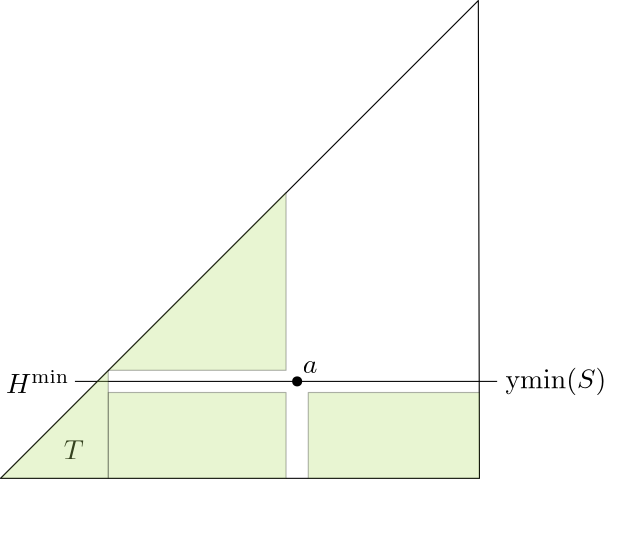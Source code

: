 <?xml version="1.0"?>
<!DOCTYPE ipe SYSTEM "ipe.dtd">
<ipe version="70206" creator="Ipe 7.2.7">
<info created="D:20170201142402" modified="D:20170519160119"/>
<preamble>\usepackage{amsmath}
\DeclareMathOperator{\xmin}{xmin}
\DeclareMathOperator{\xmax}{xmax}
\DeclareMathOperator{\ymin}{ymin}
\DeclareMathOperator{\ymax}{ymax}</preamble>
<ipestyle name="basic">
<symbol name="arrow/arc(spx)">
<path stroke="sym-stroke" fill="sym-stroke" pen="sym-pen">
0 0 m
-1 0.333 l
-1 -0.333 l
h
</path>
</symbol>
<symbol name="arrow/farc(spx)">
<path stroke="sym-stroke" fill="white" pen="sym-pen">
0 0 m
-1 0.333 l
-1 -0.333 l
h
</path>
</symbol>
<symbol name="arrow/ptarc(spx)">
<path stroke="sym-stroke" fill="sym-stroke" pen="sym-pen">
0 0 m
-1 0.333 l
-0.8 0 l
-1 -0.333 l
h
</path>
</symbol>
<symbol name="arrow/fptarc(spx)">
<path stroke="sym-stroke" fill="white" pen="sym-pen">
0 0 m
-1 0.333 l
-0.8 0 l
-1 -0.333 l
h
</path>
</symbol>
<symbol name="mark/circle(sx)" transformations="translations">
<path fill="sym-stroke">
0.6 0 0 0.6 0 0 e
0.4 0 0 0.4 0 0 e
</path>
</symbol>
<symbol name="mark/disk(sx)" transformations="translations">
<path fill="sym-stroke">
0.6 0 0 0.6 0 0 e
</path>
</symbol>
<symbol name="mark/fdisk(sfx)" transformations="translations">
<group>
<path fill="sym-fill">
0.5 0 0 0.5 0 0 e
</path>
<path fill="sym-stroke" fillrule="eofill">
0.6 0 0 0.6 0 0 e
0.4 0 0 0.4 0 0 e
</path>
</group>
</symbol>
<symbol name="mark/box(sx)" transformations="translations">
<path fill="sym-stroke" fillrule="eofill">
-0.6 -0.6 m
0.6 -0.6 l
0.6 0.6 l
-0.6 0.6 l
h
-0.4 -0.4 m
0.4 -0.4 l
0.4 0.4 l
-0.4 0.4 l
h
</path>
</symbol>
<symbol name="mark/square(sx)" transformations="translations">
<path fill="sym-stroke">
-0.6 -0.6 m
0.6 -0.6 l
0.6 0.6 l
-0.6 0.6 l
h
</path>
</symbol>
<symbol name="mark/fsquare(sfx)" transformations="translations">
<group>
<path fill="sym-fill">
-0.5 -0.5 m
0.5 -0.5 l
0.5 0.5 l
-0.5 0.5 l
h
</path>
<path fill="sym-stroke" fillrule="eofill">
-0.6 -0.6 m
0.6 -0.6 l
0.6 0.6 l
-0.6 0.6 l
h
-0.4 -0.4 m
0.4 -0.4 l
0.4 0.4 l
-0.4 0.4 l
h
</path>
</group>
</symbol>
<symbol name="mark/cross(sx)" transformations="translations">
<group>
<path fill="sym-stroke">
-0.43 -0.57 m
0.57 0.43 l
0.43 0.57 l
-0.57 -0.43 l
h
</path>
<path fill="sym-stroke">
-0.43 0.57 m
0.57 -0.43 l
0.43 -0.57 l
-0.57 0.43 l
h
</path>
</group>
</symbol>
<symbol name="arrow/fnormal(spx)">
<path stroke="sym-stroke" fill="white" pen="sym-pen">
0 0 m
-1 0.333 l
-1 -0.333 l
h
</path>
</symbol>
<symbol name="arrow/pointed(spx)">
<path stroke="sym-stroke" fill="sym-stroke" pen="sym-pen">
0 0 m
-1 0.333 l
-0.8 0 l
-1 -0.333 l
h
</path>
</symbol>
<symbol name="arrow/fpointed(spx)">
<path stroke="sym-stroke" fill="white" pen="sym-pen">
0 0 m
-1 0.333 l
-0.8 0 l
-1 -0.333 l
h
</path>
</symbol>
<symbol name="arrow/linear(spx)">
<path stroke="sym-stroke" pen="sym-pen">
-1 0.333 m
0 0 l
-1 -0.333 l
</path>
</symbol>
<symbol name="arrow/fdouble(spx)">
<path stroke="sym-stroke" fill="white" pen="sym-pen">
0 0 m
-1 0.333 l
-1 -0.333 l
h
-1 0 m
-2 0.333 l
-2 -0.333 l
h
</path>
</symbol>
<symbol name="arrow/double(spx)">
<path stroke="sym-stroke" fill="sym-stroke" pen="sym-pen">
0 0 m
-1 0.333 l
-1 -0.333 l
h
-1 0 m
-2 0.333 l
-2 -0.333 l
h
</path>
</symbol>
<pen name="heavier" value="0.8"/>
<pen name="fat" value="1.2"/>
<pen name="ultrafat" value="2"/>
<symbolsize name="large" value="5"/>
<symbolsize name="small" value="2"/>
<symbolsize name="tiny" value="1.1"/>
<arrowsize name="large" value="10"/>
<arrowsize name="small" value="5"/>
<arrowsize name="tiny" value="3"/>
<color name="red" value="1 0 0"/>
<color name="green" value="0 1 0"/>
<color name="blue" value="0 0 1"/>
<color name="yellow" value="1 1 0"/>
<color name="orange" value="1 0.647 0"/>
<color name="gold" value="1 0.843 0"/>
<color name="purple" value="0.627 0.125 0.941"/>
<color name="gray" value="0.745"/>
<color name="brown" value="0.647 0.165 0.165"/>
<color name="navy" value="0 0 0.502"/>
<color name="pink" value="1 0.753 0.796"/>
<color name="seagreen" value="0.18 0.545 0.341"/>
<color name="turquoise" value="0.251 0.878 0.816"/>
<color name="violet" value="0.933 0.51 0.933"/>
<color name="darkblue" value="0 0 0.545"/>
<color name="darkcyan" value="0 0.545 0.545"/>
<color name="darkgray" value="0.663"/>
<color name="darkgreen" value="0 0.392 0"/>
<color name="darkmagenta" value="0.545 0 0.545"/>
<color name="darkorange" value="1 0.549 0"/>
<color name="darkred" value="0.545 0 0"/>
<color name="lightblue" value="0.678 0.847 0.902"/>
<color name="lightcyan" value="0.878 1 1"/>
<color name="lightgray" value="0.827"/>
<color name="lightgreen" value="0.565 0.933 0.565"/>
<color name="lightyellow" value="1 1 0.878"/>
<dashstyle name="dashed" value="[4] 0"/>
<dashstyle name="dotted" value="[1 3] 0"/>
<dashstyle name="dash dotted" value="[4 2 1 2] 0"/>
<dashstyle name="dash dot dotted" value="[4 2 1 2 1 2] 0"/>
<textsize name="large" value="\large"/>
<textsize name="small" value="\small"/>
<textsize name="tiny" value="\tiny"/>
<textsize name="Large" value="\Large"/>
<textsize name="LARGE" value="\LARGE"/>
<textsize name="huge" value="\huge"/>
<textsize name="Huge" value="\Huge"/>
<textsize name="footnote" value="\footnotesize"/>
<textstyle name="center" begin="\begin{center}" end="\end{center}"/>
<textstyle name="itemize" begin="\begin{itemize}" end="\end{itemize}"/>
<textstyle name="item" begin="\begin{itemize}\item{}" end="\end{itemize}"/>
<gridsize name="4 pts" value="4"/>
<gridsize name="8 pts (~3 mm)" value="8"/>
<gridsize name="16 pts (~6 mm)" value="16"/>
<gridsize name="32 pts (~12 mm)" value="32"/>
<gridsize name="10 pts (~3.5 mm)" value="10"/>
<gridsize name="20 pts (~7 mm)" value="20"/>
<gridsize name="14 pts (~5 mm)" value="14"/>
<gridsize name="28 pts (~10 mm)" value="28"/>
<gridsize name="56 pts (~20 mm)" value="56"/>
<anglesize name="90 deg" value="90"/>
<anglesize name="60 deg" value="60"/>
<anglesize name="45 deg" value="45"/>
<anglesize name="30 deg" value="30"/>
<anglesize name="22.5 deg" value="22.5"/>
<opacity name="10%" value="0.1"/>
<opacity name="30%" value="0.3"/>
<opacity name="50%" value="0.5"/>
<opacity name="75%" value="0.75"/>
<tiling name="falling" angle="-60" step="4" width="1"/>
<tiling name="rising" angle="30" step="4" width="1"/>
</ipestyle>
<ipestyle name="colors">
<color name="aliceblue" value="0.941 0.973 1"/>
<color name="brew1" value="0.552 0.827 0.78"/>
<color name="brew2" value="1 1 0.701"/>
<color name="brew3" value="0.745 0.729 0.854"/>
<color name="brew4" value="0.984 0.501 0.447"/>
<color name="brew5" value="0.501 0.694 0.827"/>
<color name="brew6" value="0.992 0.705 0.384"/>
<color name="brew7" value="0.701 0.87 0.411"/>
<color name="brew8" value="0.988 0.803 0.898"/>
</ipestyle>
<ipestyle>
<opacity name="10%" value="0.1"/>
<opacity name="30%" value="0.3"/>
<opacity name="50%" value="0.5"/>
<opacity name="20%" value="0.2"/>
<opacity name="40%" value="0.4"/>
<opacity name="60%" value="0.6"/>
<opacity name="70%" value="0.7"/>
<opacity name="80%" value="0.8"/>
<opacity name="90%" value="0.9"/>
</ipestyle>
<page>
<layer name="base"/>
<layer name="alpha-1"/>
<layer name="alpha-2"/>
<layer name="alpha-3"/>
<layer name="xmin"/>
<layer name="beta-1"/>
<layer name="beta-2"/>
<layer name="gamma-1"/>
<layer name="gamma-2"/>
<layer name="beta"/>
<layer name="zeta"/>
<view layers="base alpha-1 alpha-2 alpha-3" active="alpha-1"/>
<view layers="base alpha-1 alpha-2 alpha-3 xmin" active="xmin"/>
<view layers="base alpha-1 alpha-2 alpha-3 xmin beta-1" active="beta-1"/>
<view layers="base alpha-1 alpha-2 alpha-3 xmin beta-1 gamma-1 gamma-2" active="gamma-1"/>
<view layers="base alpha-1 beta-1 beta" active="beta"/>
<view layers="base alpha-1 alpha-3 xmin beta-1 gamma-1 zeta" active="zeta"/>
<path layer="gamma-1" stroke="black" fill="brew7">
228 732 m
228 576 l
</path>
<path layer="beta-1" stroke="black" fill="brew7" opacity="30%">
200 648 m
200 585.104 l
160.02 585.104 l
160.02 648 l
h
</path>
<path stroke="black" fill="brew7" opacity="30%">
208 648 m
208 585.104 l
261.625 585.104 l
261.625 648 l
h
</path>
<path layer="gamma-2" stroke="black" fill="brew7" opacity="30%">
224 640 m
224 720 l
144 640 l
h
</path>
<path layer="base" matrix="1 0 0 1 -55.975 378.704" stroke="black">
145.2 206.4 m
317.2 378.4 l
317.6 206.4 l
h
</path>
<path layer="alpha-2" stroke="black" fill="brew7" opacity="30%">
200 616 m
200 585.104 l
261.625 585.104 l
261.625 616 l
h
</path>
<path stroke="black" fill="brew7" opacity="30%">
192 616 m
192 585.104 l
127.99 585.104 l
127.99 616 l
h
</path>
<path layer="xmin" stroke="black" fill="brew7" opacity="30%">
184 680 m
261.404 679.978 l
261.225 757.104 l
h
</path>
<use layer="alpha-1" matrix="1 0 0 1 -3.8512 0.133479" name="mark/disk(sx)" pos="199.851 619.867" size="normal" stroke="black"/>
<path layer="xmin" stroke="black" fill="brew7">
180 684 m
180 576 l
</path>
<path layer="alpha-1" stroke="black" fill="brew7">
268 620 m
116 620 l
</path>
<path layer="xmin" stroke="black" fill="brew7">
268 676 m
172 676 l
</path>
<text matrix="1 0 0 1 0 3" transformations="translations" pos="180 564" stroke="black" type="label" width="36.295" height="7.473" depth="2.49" halign="center" valign="baseline" style="math">\xmin(S)</text>
<text layer="alpha-2" transformations="translations" pos="112 592" stroke="black" type="label" width="7.206" height="6.808" depth="0" valign="baseline" style="math">T</text>
<text layer="gamma-1" transformations="translations" pos="240 660" stroke="black" type="label" width="7.641" height="6.808" depth="0" valign="baseline" style="math">R</text>
<text matrix="1 0 0 1 48 3" transformations="translations" pos="180 564" stroke="black" type="label" width="42.812" height="7.473" depth="2.49" halign="center" valign="baseline" style="math">\xmax(S^*)</text>
<use matrix="1 0 0 1 16 8" name="mark/disk(sx)" pos="212 628" size="normal" stroke="black"/>
<text layer="xmin" matrix="1 0 0 1 -5 0" transformations="translations" pos="276 676" stroke="black" type="label" width="36.295" height="7.473" depth="2.49" valign="center" style="math">\xmin(S)</text>
<path layer="beta-1" stroke="black" fill="brew7">
148 652 m
268 652 l
</path>
<text matrix="1 0 0 1 -1 0" transformations="translations" pos="272 652" stroke="black" type="label" width="42.812" height="7.473" depth="2.49" valign="center" style="math">\ymax(S^*)</text>
<path layer="alpha-3" stroke="black" fill="brew7" opacity="30%">
192 624 m
192 688 l
128 624 l
h
</path>
<text layer="alpha-1" matrix="1 0 0 1 -1 -32" transformations="translations" pos="272 652" stroke="black" type="label" width="36.295" height="7.473" depth="2.49" valign="center" style="math">\ymin(S)</text>
<use layer="beta-1" name="mark/disk(sx)" pos="204 652" size="normal" stroke="black"/>
<text layer="alpha-1" matrix="1 0 0 1 10 0" transformations="translations" pos="104 620" stroke="black" type="label" width="22.79" height="8.306" depth="0" halign="right" valign="center" style="math">H^{\min}</text>
<path layer="beta-1" stroke="black" fill="brew7">
204 576 m
204 712 l
</path>
<text matrix="1 0 0 1 0 -2" transformations="translations" pos="204 716" stroke="black" type="label" width="8.025" height="6.808" depth="0" halign="center" valign="baseline" style="math">V</text>
<text matrix="1 0 0 1 42 32" transformations="translations" pos="104 620" stroke="black" type="label" width="24.291" height="6.808" depth="0" halign="right" valign="center" style="math">H^{\max}</text>
<path layer="alpha-2" stroke="black" fill="brew7" opacity="30%">
127.99 585.104 m
128 624 l
89.225 585.104 l
h
</path>
<text layer="beta-1" matrix="1 0 0 1 -6 -1" transformations="translations" pos="208 656" stroke="black" type="label" width="4.276" height="6.918" depth="0" halign="right" valign="baseline" style="math">b</text>
<text layer="alpha-1" matrix="1 0 0 1 -10 -1" transformations="translations" pos="208 624" stroke="black" type="label" width="5.266" height="4.289" depth="0" valign="baseline" style="math">a</text>
<text layer="gamma-1" matrix="1 0 0 1 6 -2" transformations="translations" pos="224 640" stroke="black" type="label" width="4.311" height="4.289" depth="0" valign="baseline" style="math">c</text>
<use layer="xmin" matrix="1 0 0 1 -19.8512 24.1335" name="mark/disk(sx)" pos="199.851 619.867" size="normal" stroke="black"/>
<path layer="zeta" stroke="brew6" fill="brew6" pen="ultrafat" cap="1">
224 636 m
143.887 636 l
</path>
<path layer="beta" stroke="brew6" fill="brew6" pen="ultrafat" cap="1">
196 616 m
196 585.104 l
</path>
<path layer="zeta" stroke="brew6" fill="brew6" pen="ultrafat" cap="1">
224 636 m
140.121 636 l
</path>
</page>
</ipe>

